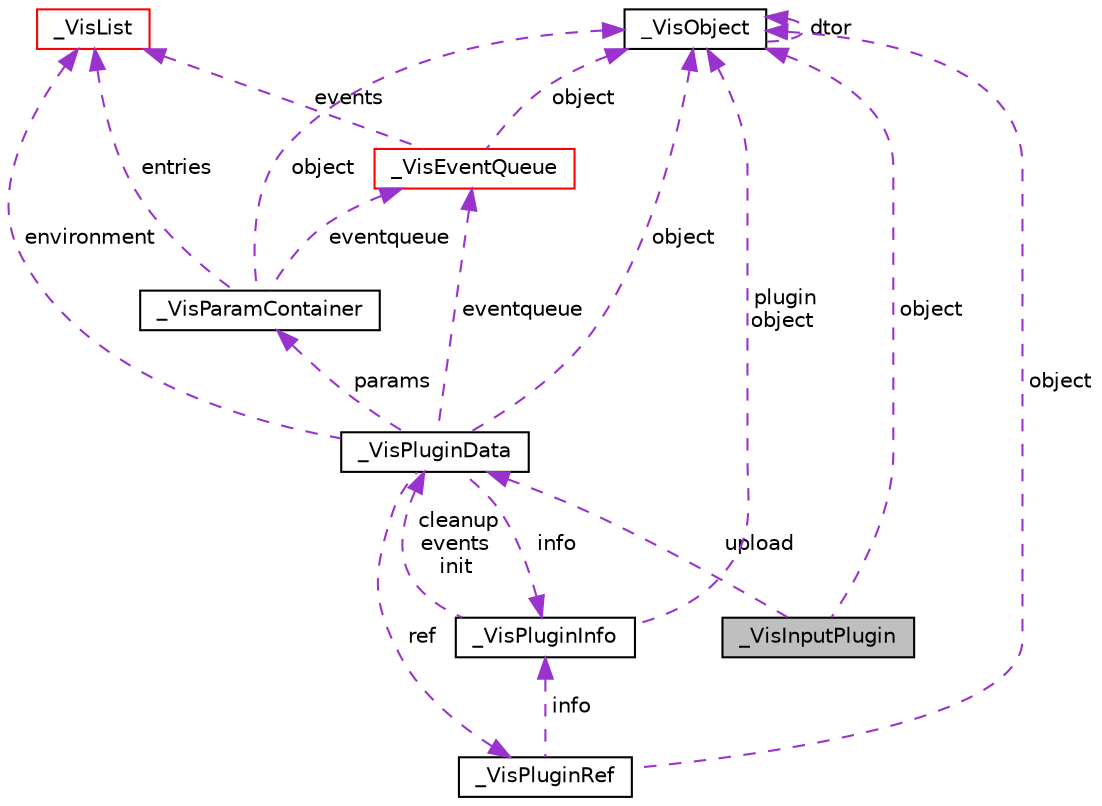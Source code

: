 digraph G
{
  edge [fontname="Helvetica",fontsize="10",labelfontname="Helvetica",labelfontsize="10"];
  node [fontname="Helvetica",fontsize="10",shape=record];
  Node1 [label="_VisInputPlugin",height=0.2,width=0.4,color="black", fillcolor="grey75", style="filled" fontcolor="black"];
  Node2 -> Node1 [dir="back",color="darkorchid3",fontsize="10",style="dashed",label=" upload" ,fontname="Helvetica"];
  Node2 [label="_VisPluginData",height=0.2,width=0.4,color="black", fillcolor="white", style="filled",URL="$struct__VisPluginData.html",tooltip="The VisPluginData structure is the main plugin structure, every plugin is encapsulated in this..."];
  Node3 -> Node2 [dir="back",color="darkorchid3",fontsize="10",style="dashed",label=" params" ,fontname="Helvetica"];
  Node3 [label="_VisParamContainer",height=0.2,width=0.4,color="black", fillcolor="white", style="filled",URL="$struct__VisParamContainer.html",tooltip="Parameter container, is the container for a set of parameters."];
  Node4 -> Node3 [dir="back",color="darkorchid3",fontsize="10",style="dashed",label=" eventqueue" ,fontname="Helvetica"];
  Node4 [label="_VisEventQueue",height=0.2,width=0.4,color="red", fillcolor="white", style="filled",URL="$struct__VisEventQueue.html",tooltip="The event queue data structure."];
  Node5 -> Node4 [dir="back",color="darkorchid3",fontsize="10",style="dashed",label=" events" ,fontname="Helvetica"];
  Node5 [label="_VisList",height=0.2,width=0.4,color="red", fillcolor="white", style="filled",URL="$struct__VisList.html",tooltip="The VisList data structure represents a linked list."];
  Node6 -> Node4 [dir="back",color="darkorchid3",fontsize="10",style="dashed",label=" object" ,fontname="Helvetica"];
  Node6 [label="_VisObject",height=0.2,width=0.4,color="black", fillcolor="white", style="filled",URL="$struct__VisObject.html",tooltip="The VisObject structure contains all the VisObject housekeeping data like refcounting and a pointer t..."];
  Node6 -> Node6 [dir="back",color="darkorchid3",fontsize="10",style="dashed",label=" dtor" ,fontname="Helvetica"];
  Node5 -> Node3 [dir="back",color="darkorchid3",fontsize="10",style="dashed",label=" entries" ,fontname="Helvetica"];
  Node6 -> Node3 [dir="back",color="darkorchid3",fontsize="10",style="dashed",label=" object" ,fontname="Helvetica"];
  Node4 -> Node2 [dir="back",color="darkorchid3",fontsize="10",style="dashed",label=" eventqueue" ,fontname="Helvetica"];
  Node7 -> Node2 [dir="back",color="darkorchid3",fontsize="10",style="dashed",label=" ref" ,fontname="Helvetica"];
  Node7 [label="_VisPluginRef",height=0.2,width=0.4,color="black", fillcolor="white", style="filled",URL="$struct__VisPluginRef.html",tooltip="The VisPluginRef data structure contains information about the plugins and does refcounting."];
  Node6 -> Node7 [dir="back",color="darkorchid3",fontsize="10",style="dashed",label=" object" ,fontname="Helvetica"];
  Node8 -> Node7 [dir="back",color="darkorchid3",fontsize="10",style="dashed",label=" info" ,fontname="Helvetica"];
  Node8 [label="_VisPluginInfo",height=0.2,width=0.4,color="black", fillcolor="white", style="filled",URL="$struct__VisPluginInfo.html",tooltip="The VisPluginInfo data structure contains information about a plugin and is filled within the plugin ..."];
  Node2 -> Node8 [dir="back",color="darkorchid3",fontsize="10",style="dashed",label=" cleanup\nevents\ninit" ,fontname="Helvetica"];
  Node6 -> Node8 [dir="back",color="darkorchid3",fontsize="10",style="dashed",label=" plugin\nobject" ,fontname="Helvetica"];
  Node5 -> Node2 [dir="back",color="darkorchid3",fontsize="10",style="dashed",label=" environment" ,fontname="Helvetica"];
  Node6 -> Node2 [dir="back",color="darkorchid3",fontsize="10",style="dashed",label=" object" ,fontname="Helvetica"];
  Node8 -> Node2 [dir="back",color="darkorchid3",fontsize="10",style="dashed",label=" info" ,fontname="Helvetica"];
  Node6 -> Node1 [dir="back",color="darkorchid3",fontsize="10",style="dashed",label=" object" ,fontname="Helvetica"];
}
